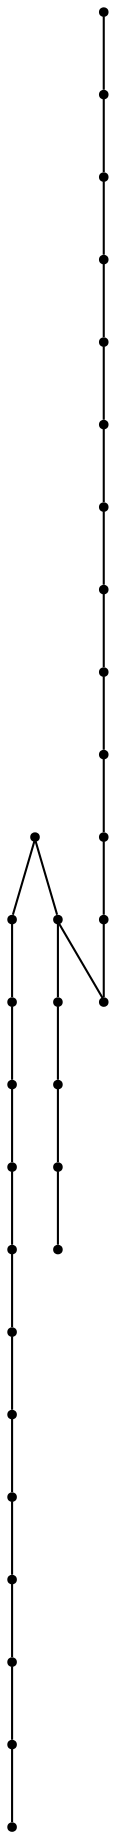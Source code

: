 graph {
  node [shape=point,comment="{\"directed\":false,\"doi\":\"10.1007/978-3-319-03841-4_25\",\"figure\":\"7 (1)\"}"]

  v0 [pos="1797.1906826936336,973.1186415747984"]
  v1 [pos="1783.8476470930523,759.7504069673394"]
  v2 [pos="1743.8187629758593,759.7504069673394"]
  v3 [pos="1730.4758864356716,759.7504069673394"]
  v4 [pos="1757.161766764362,759.7504069673394"]
  v5 [pos="1770.5047705528646,759.7504069673394"]
  v6 [pos="1770.5047705528646,973.1186415747983"]
  v7 [pos="1783.8476470930523,973.1186415747983"]
  v8 [pos="1757.161766764362,973.1186415747983"]
  v9 [pos="1743.8187629758593,973.1186415747983"]
  v10 [pos="1730.4758864356716,973.1186415747983"]
  v11 [pos="1717.132882647169,759.7504069673394"]
  v12 [pos="1717.1328826471693,813.0923543389915"]
  v13 [pos="1717.132882647169,826.4279842564636"]
  v14 [pos="1717.1328826471693,799.757042364984"]
  v15 [pos="1717.1328826471693,786.4214760362048"]
  v16 [pos="1717.132882647169,773.0859097074256"]
  v17 [pos="1717.132787210933,839.7635505852429"]
  v18 [pos="1717.132882647169,906.4410642856741"]
  v19 [pos="1717.132882647169,946.4475089172399"]
  v20 [pos="1717.132882647169,959.7831388347121"]
  v21 [pos="1717.132882647169,933.1121969432324"]
  v22 [pos="1717.1328826471693,919.7766306144532"]
  v23 [pos="1717.132882647169,973.1186415747983"]
  v24 [pos="1797.1904281970042,759.7504705560323"]
  v25 [pos="1743.818794787938,866.4346832428012"]
  v26 [pos="1783.8476470930523,866.4346196541082"]
  v27 [pos="1797.1906508815548,866.4346196541082"]
  v28 [pos="1770.5047705528646,866.4346196541082"]
  v29 [pos="1757.161766764362,866.4346196541082"]
  v30 [pos="1717.1329144592478,893.1055615455878"]

  v23 -- v10 [id="-2",pos="1717.132882647169,973.1186415747983 1730.4758864356716,973.1186415747983 1730.4758864356716,973.1186415747983 1730.4758864356716,973.1186415747983"]
  v20 -- v23 [id="-3",pos="1717.132882647169,959.7831388347121 1717.132882647169,973.1186415747983 1717.132882647169,973.1186415747983 1717.132882647169,973.1186415747983"]
  v30 -- v18 [id="-4",pos="1717.1329144592478,893.1055615455878 1717.132882647169,906.4410642856741 1717.132882647169,906.4410642856741 1717.132882647169,906.4410642856741"]
  v13 -- v17 [id="-5",pos="1717.132882647169,826.4279842564636 1717.132787210933,839.7635505852429 1717.132787210933,839.7635505852429 1717.132787210933,839.7635505852429"]
  v11 -- v16 [id="-6",pos="1717.132882647169,759.7504069673394 1717.132882647169,773.0859097074256 1717.132882647169,773.0859097074256 1717.132882647169,773.0859097074256"]
  v30 -- v25 [id="-7",pos="1717.1329144592478,893.1055615455878 1743.818794787938,866.4346832428012 1743.818794787938,866.4346832428012 1743.818794787938,866.4346832428012"]
  v3 -- v11 [id="-8",pos="1730.4758864356716,759.7504069673394 1717.132882647169,759.7504069673394 1717.132882647169,759.7504069673394 1717.132882647169,759.7504069673394"]
  v25 -- v29 [id="-9",pos="1743.818794787938,866.4346832428012 1757.161766764362,866.4346196541082 1757.161766764362,866.4346196541082 1757.161766764362,866.4346196541082"]
  v29 -- v28 [id="-10",pos="1757.161766764362,866.4346196541082 1770.5047705528646,866.4346196541082 1770.5047705528646,866.4346196541082 1770.5047705528646,866.4346196541082"]
  v28 -- v26 [id="-11",pos="1770.5047705528646,866.4346196541082 1783.8476470930523,866.4346196541082 1783.8476470930523,866.4346196541082 1783.8476470930523,866.4346196541082"]
  v26 -- v27 [id="-12",pos="1783.8476470930523,866.4346196541082 1797.1906508815548,866.4346196541082 1797.1906508815548,866.4346196541082 1797.1906508815548,866.4346196541082"]
  v25 -- v17 [id="-13",pos="1743.818794787938,866.4346832428012 1717.132787210933,839.7635505852429 1717.132787210933,839.7635505852429 1717.132787210933,839.7635505852429"]
  v7 -- v0 [id="-14",pos="1783.8476470930523,973.1186415747983 1797.1906826936336,973.1186415747984 1797.1906826936336,973.1186415747984 1797.1906826936336,973.1186415747984"]
  v24 -- v1 [id="-15",pos="1797.1904281970042,759.7504705560323 1783.8476470930523,759.7504069673394 1783.8476470930523,759.7504069673394 1783.8476470930523,759.7504069673394"]
  v18 -- v22 [id="-17",pos="1717.132882647169,906.4410642856741 1717.1326599626186,910.0748153484045 1717.1326599626186,914.6986227959037 1717.1328826471693,919.7766306144532"]
  v22 -- v21 [id="-18",pos="1717.1328826471693,919.7766306144532 1717.1326599626186,924.0099635543843 1717.1326599626186,928.5610718695258 1717.132882647169,933.1121969432324"]
  v21 -- v19 [id="-19",pos="1717.132882647169,933.1121969432324 1717.1326599626186,937.667590447297 1717.1326599626186,942.2230007092869 1717.132882647169,946.4475089172399"]
  v19 -- v20 [id="-20",pos="1717.132882647169,946.4475089172399 1717.1326599626186,951.5330235187071 1717.1326599626186,956.1523898929294 1717.132882647169,959.7831388347121"]
  v16 -- v15 [id="-24",pos="1717.132882647169,773.0859097074256 1717.1326599626186,776.7196607701562 1717.1326599626186,781.3434682176554 1717.1328826471693,786.4214760362048"]
  v15 -- v14 [id="-25",pos="1717.1328826471693,786.4214760362048 1717.1326599626186,790.6548089761359 1717.1326599626186,795.2059172912775 1717.1328826471693,799.757042364984"]
  v14 -- v12 [id="-26",pos="1717.1328826471693,799.757042364984 1717.1326599626186,804.3124358690486 1717.1326599626186,808.8678461310386 1717.1328826471693,813.0923543389915"]
  v12 -- v13 [id="-27",pos="1717.1328826471693,813.0923543389915 1717.1326599626184,818.1778689404587 1717.1326599626184,822.797235314681 1717.132882647169,826.4279842564636"]
  v10 -- v9 [id="-30",pos="1730.4758864356716,973.1186415747983 1734.1084880754815,973.1187051634913 1738.7304198380302,973.1187051634913 1743.8187629758593,973.1186415747983"]
  v9 -- v8 [id="-31",pos="1743.8187629758593,973.1186415747983 1748.045703645425,973.1187051634913 1752.6037455538144,973.1187051634913 1757.161766764362,973.1186415747983"]
  v8 -- v6 [id="-32",pos="1757.161766764362,973.1186415747983 1761.7154344116693,973.1187051634913 1766.2690813675504,973.1187051634913 1770.5047705528646,973.1186415747983"]
  v6 -- v7 [id="-33",pos="1770.5047705528646,973.1186415747983 1775.585489189093,973.1187051634913 1780.2117677937476,973.1187051634913 1783.8476470930523,973.1186415747983"]
  v1 -- v5 [id="-34",pos="1783.8476470930523,759.7504069673394 1780.211784392705,759.7504705560323 1775.5855030904609,759.7504705560323 1770.5047705528646,759.7504069673394"]
  v5 -- v4 [id="-35",pos="1770.5047705528646,759.7504069673394 1766.269086370297,759.7504705560323 1761.7154390925348,759.7504705560323 1757.161766764362,759.7504069673394"]
  v4 -- v2 [id="-36",pos="1757.161766764362,759.7504069673394 1752.6037505234071,759.7504705560323 1748.0457092171928,759.7504705560323 1743.8187629758593,759.7504069673394"]
  v2 -- v3 [id="-37",pos="1743.8187629758593,759.7504069673394 1738.7304341972097,759.7504705560323 1734.1085048398666,759.7504705560323 1730.4758864356716,759.7504069673394"]
}